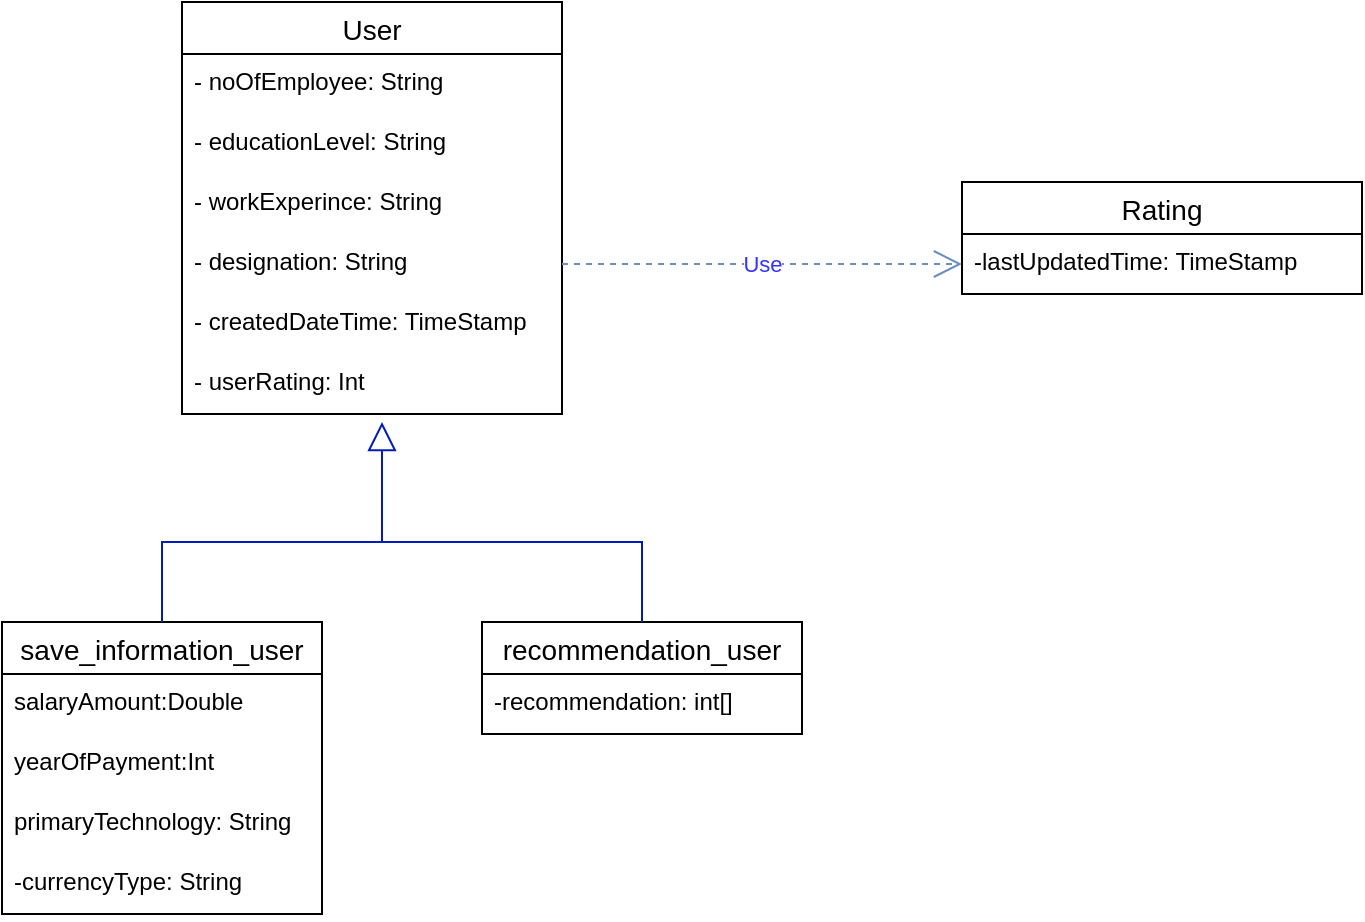 <mxfile version="21.2.8" type="device">
  <diagram name="Page-1" id="NLZMSKIgrjs8lYjgZ0jl">
    <mxGraphModel dx="1036" dy="614" grid="1" gridSize="10" guides="1" tooltips="1" connect="1" arrows="1" fold="1" page="1" pageScale="1" pageWidth="827" pageHeight="1169" math="0" shadow="0">
      <root>
        <mxCell id="0" />
        <mxCell id="1" parent="0" />
        <mxCell id="84fu0uQ8__NNUSL_tTPn-14" value="User" style="swimlane;fontStyle=0;childLayout=stackLayout;horizontal=1;startSize=26;horizontalStack=0;resizeParent=1;resizeParentMax=0;resizeLast=0;collapsible=1;marginBottom=0;align=center;fontSize=14;" parent="1" vertex="1">
          <mxGeometry x="130" y="130" width="190" height="206" as="geometry" />
        </mxCell>
        <mxCell id="84fu0uQ8__NNUSL_tTPn-15" value="- noOfEmployee: String" style="text;strokeColor=none;fillColor=none;spacingLeft=4;spacingRight=4;overflow=hidden;rotatable=0;points=[[0,0.5],[1,0.5]];portConstraint=eastwest;fontSize=12;" parent="84fu0uQ8__NNUSL_tTPn-14" vertex="1">
          <mxGeometry y="26" width="190" height="30" as="geometry" />
        </mxCell>
        <mxCell id="84fu0uQ8__NNUSL_tTPn-16" value="- educationLevel: String" style="text;strokeColor=none;fillColor=none;spacingLeft=4;spacingRight=4;overflow=hidden;rotatable=0;points=[[0,0.5],[1,0.5]];portConstraint=eastwest;fontSize=12;" parent="84fu0uQ8__NNUSL_tTPn-14" vertex="1">
          <mxGeometry y="56" width="190" height="30" as="geometry" />
        </mxCell>
        <mxCell id="84fu0uQ8__NNUSL_tTPn-17" value="- workExperince: String" style="text;strokeColor=none;fillColor=none;spacingLeft=4;spacingRight=4;overflow=hidden;rotatable=0;points=[[0,0.5],[1,0.5]];portConstraint=eastwest;fontSize=12;" parent="84fu0uQ8__NNUSL_tTPn-14" vertex="1">
          <mxGeometry y="86" width="190" height="30" as="geometry" />
        </mxCell>
        <mxCell id="84fu0uQ8__NNUSL_tTPn-19" value="- designation: String" style="text;strokeColor=none;fillColor=none;spacingLeft=4;spacingRight=4;overflow=hidden;rotatable=0;points=[[0,0.5],[1,0.5]];portConstraint=eastwest;fontSize=12;" parent="84fu0uQ8__NNUSL_tTPn-14" vertex="1">
          <mxGeometry y="116" width="190" height="30" as="geometry" />
        </mxCell>
        <mxCell id="84fu0uQ8__NNUSL_tTPn-25" value="- createdDateTime: TimeStamp" style="text;strokeColor=none;fillColor=none;spacingLeft=4;spacingRight=4;overflow=hidden;rotatable=0;points=[[0,0.5],[1,0.5]];portConstraint=eastwest;fontSize=12;" parent="84fu0uQ8__NNUSL_tTPn-14" vertex="1">
          <mxGeometry y="146" width="190" height="30" as="geometry" />
        </mxCell>
        <mxCell id="vnIS61YnEnpr8NALSl3R-1" value="- userRating: Int" style="text;strokeColor=none;fillColor=none;spacingLeft=4;spacingRight=4;overflow=hidden;rotatable=0;points=[[0,0.5],[1,0.5]];portConstraint=eastwest;fontSize=12;" vertex="1" parent="84fu0uQ8__NNUSL_tTPn-14">
          <mxGeometry y="176" width="190" height="30" as="geometry" />
        </mxCell>
        <mxCell id="84fu0uQ8__NNUSL_tTPn-26" value="save_information_user" style="swimlane;fontStyle=0;childLayout=stackLayout;horizontal=1;startSize=26;horizontalStack=0;resizeParent=1;resizeParentMax=0;resizeLast=0;collapsible=1;marginBottom=0;align=center;fontSize=14;" parent="1" vertex="1">
          <mxGeometry x="40" y="440" width="160" height="146" as="geometry" />
        </mxCell>
        <mxCell id="84fu0uQ8__NNUSL_tTPn-27" value="salaryAmount:Double" style="text;strokeColor=none;fillColor=none;spacingLeft=4;spacingRight=4;overflow=hidden;rotatable=0;points=[[0,0.5],[1,0.5]];portConstraint=eastwest;fontSize=12;" parent="84fu0uQ8__NNUSL_tTPn-26" vertex="1">
          <mxGeometry y="26" width="160" height="30" as="geometry" />
        </mxCell>
        <mxCell id="84fu0uQ8__NNUSL_tTPn-28" value="yearOfPayment:Int" style="text;strokeColor=none;fillColor=none;spacingLeft=4;spacingRight=4;overflow=hidden;rotatable=0;points=[[0,0.5],[1,0.5]];portConstraint=eastwest;fontSize=12;" parent="84fu0uQ8__NNUSL_tTPn-26" vertex="1">
          <mxGeometry y="56" width="160" height="30" as="geometry" />
        </mxCell>
        <mxCell id="84fu0uQ8__NNUSL_tTPn-29" value="primaryTechnology: String" style="text;strokeColor=none;fillColor=none;spacingLeft=4;spacingRight=4;overflow=hidden;rotatable=0;points=[[0,0.5],[1,0.5]];portConstraint=eastwest;fontSize=12;" parent="84fu0uQ8__NNUSL_tTPn-26" vertex="1">
          <mxGeometry y="86" width="160" height="30" as="geometry" />
        </mxCell>
        <mxCell id="vnIS61YnEnpr8NALSl3R-2" value="-currencyType: String" style="text;strokeColor=none;fillColor=none;spacingLeft=4;spacingRight=4;overflow=hidden;rotatable=0;points=[[0,0.5],[1,0.5]];portConstraint=eastwest;fontSize=12;" vertex="1" parent="84fu0uQ8__NNUSL_tTPn-26">
          <mxGeometry y="116" width="160" height="30" as="geometry" />
        </mxCell>
        <mxCell id="84fu0uQ8__NNUSL_tTPn-34" value="recommendation_user" style="swimlane;fontStyle=0;childLayout=stackLayout;horizontal=1;startSize=26;horizontalStack=0;resizeParent=1;resizeParentMax=0;resizeLast=0;collapsible=1;marginBottom=0;align=center;fontSize=14;" parent="1" vertex="1">
          <mxGeometry x="280" y="440" width="160" height="56" as="geometry" />
        </mxCell>
        <mxCell id="84fu0uQ8__NNUSL_tTPn-37" value="-recommendation: int[]" style="text;strokeColor=none;fillColor=none;spacingLeft=4;spacingRight=4;overflow=hidden;rotatable=0;points=[[0,0.5],[1,0.5]];portConstraint=eastwest;fontSize=12;" parent="84fu0uQ8__NNUSL_tTPn-34" vertex="1">
          <mxGeometry y="26" width="160" height="30" as="geometry" />
        </mxCell>
        <mxCell id="84fu0uQ8__NNUSL_tTPn-38" value="" style="edgeStyle=none;html=1;endSize=12;endArrow=block;endFill=0;rounded=0;fillColor=#0050ef;strokeColor=#001DBC;" parent="1" edge="1">
          <mxGeometry width="160" relative="1" as="geometry">
            <mxPoint x="230" y="400" as="sourcePoint" />
            <mxPoint x="230" y="340" as="targetPoint" />
          </mxGeometry>
        </mxCell>
        <mxCell id="84fu0uQ8__NNUSL_tTPn-39" value="" style="endArrow=none;html=1;rounded=0;entryX=0.5;entryY=0;entryDx=0;entryDy=0;fillColor=#0050ef;strokeColor=#001DBC;" parent="1" target="84fu0uQ8__NNUSL_tTPn-26" edge="1">
          <mxGeometry width="50" height="50" relative="1" as="geometry">
            <mxPoint x="230" y="400" as="sourcePoint" />
            <mxPoint x="340" y="360" as="targetPoint" />
            <Array as="points">
              <mxPoint x="120" y="400" />
            </Array>
          </mxGeometry>
        </mxCell>
        <mxCell id="84fu0uQ8__NNUSL_tTPn-40" value="" style="endArrow=none;html=1;rounded=0;entryX=0.5;entryY=0;entryDx=0;entryDy=0;fillColor=#0050ef;strokeColor=#001DBC;" parent="1" target="84fu0uQ8__NNUSL_tTPn-34" edge="1">
          <mxGeometry width="50" height="50" relative="1" as="geometry">
            <mxPoint x="230" y="400" as="sourcePoint" />
            <mxPoint x="340" y="360" as="targetPoint" />
            <Array as="points">
              <mxPoint x="360" y="400" />
            </Array>
          </mxGeometry>
        </mxCell>
        <mxCell id="vnIS61YnEnpr8NALSl3R-3" value="Rating" style="swimlane;fontStyle=0;childLayout=stackLayout;horizontal=1;startSize=26;horizontalStack=0;resizeParent=1;resizeParentMax=0;resizeLast=0;collapsible=1;marginBottom=0;align=center;fontSize=14;" vertex="1" parent="1">
          <mxGeometry x="520" y="220" width="200" height="56" as="geometry" />
        </mxCell>
        <mxCell id="vnIS61YnEnpr8NALSl3R-5" value="-lastUpdatedTime: TimeStamp" style="text;strokeColor=none;fillColor=none;spacingLeft=4;spacingRight=4;overflow=hidden;rotatable=0;points=[[0,0.5],[1,0.5]];portConstraint=eastwest;fontSize=12;" vertex="1" parent="vnIS61YnEnpr8NALSl3R-3">
          <mxGeometry y="26" width="200" height="30" as="geometry" />
        </mxCell>
        <mxCell id="vnIS61YnEnpr8NALSl3R-6" value="Use" style="endArrow=open;endSize=12;dashed=1;html=1;rounded=0;entryX=0;entryY=0.5;entryDx=0;entryDy=0;exitX=1;exitY=0.5;exitDx=0;exitDy=0;fillColor=#dae8fc;strokeColor=#6c8ebf;fontColor=#3333FF;" edge="1" parent="1" source="84fu0uQ8__NNUSL_tTPn-19" target="vnIS61YnEnpr8NALSl3R-5">
          <mxGeometry width="160" relative="1" as="geometry">
            <mxPoint x="330" y="320" as="sourcePoint" />
            <mxPoint x="490" y="320" as="targetPoint" />
          </mxGeometry>
        </mxCell>
      </root>
    </mxGraphModel>
  </diagram>
</mxfile>

